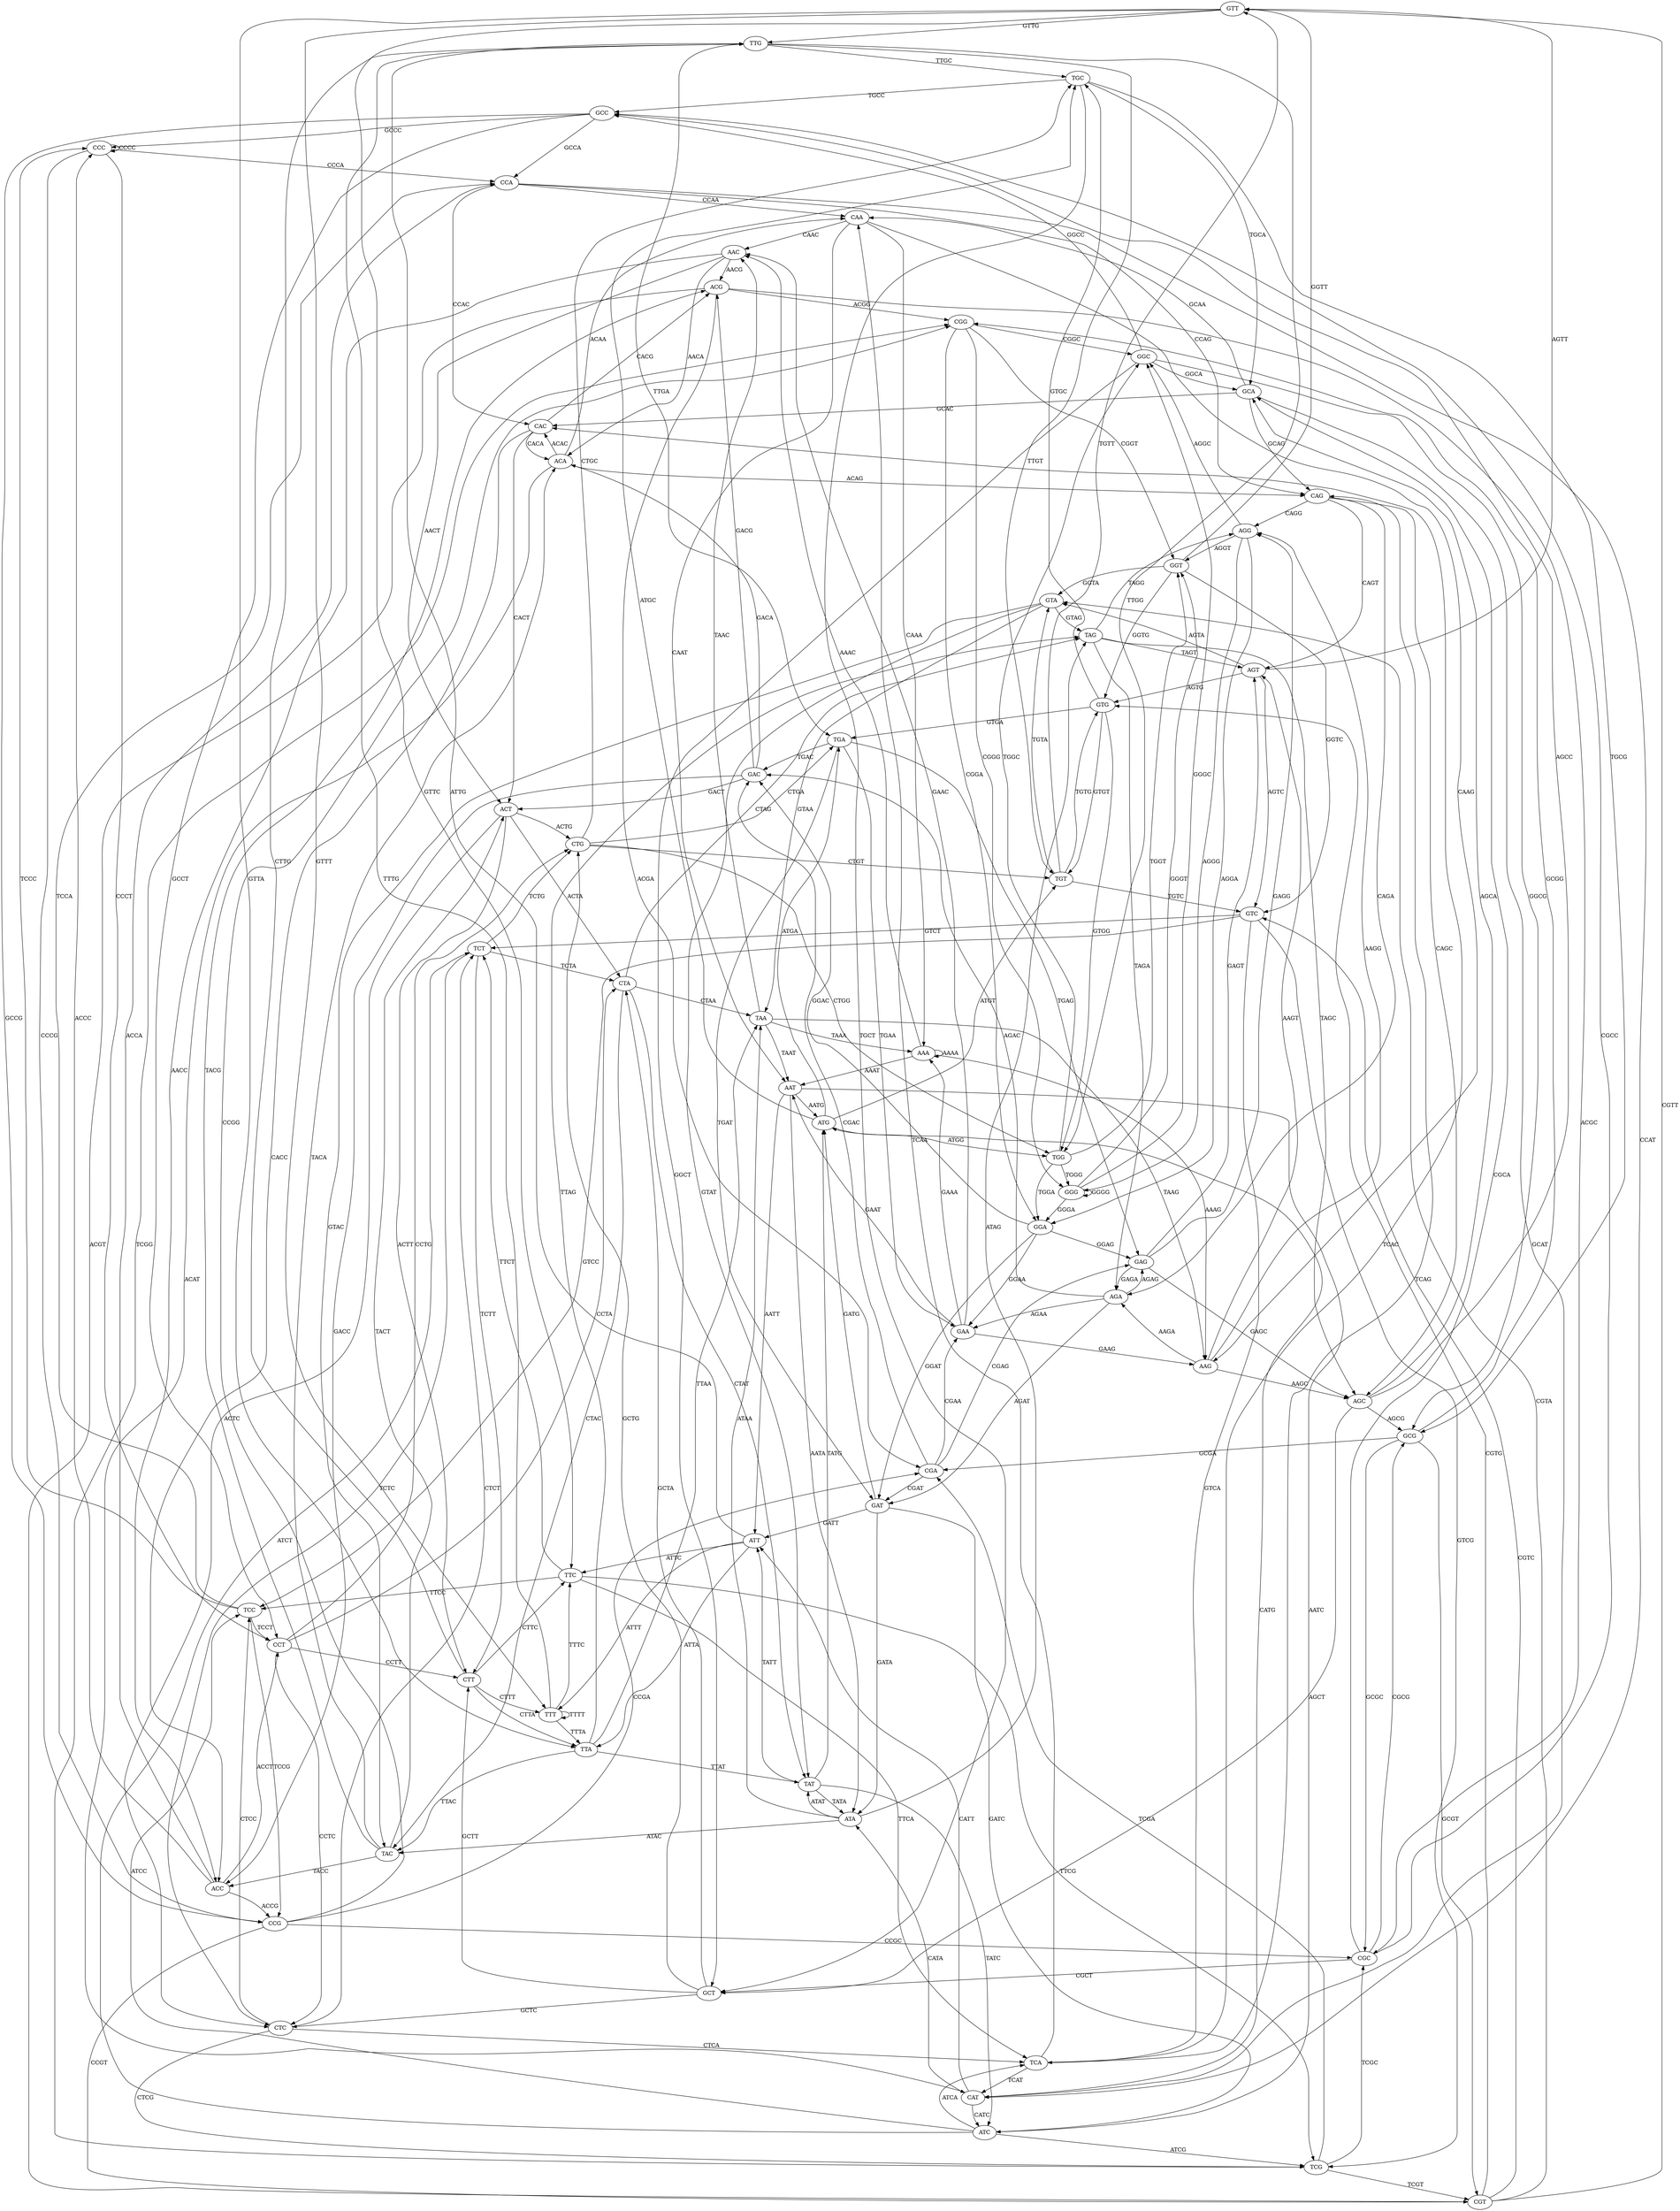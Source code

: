 // De Brujin genome assemble graph
digraph {
	GTT [label=GTT]
	GTT -> TTG [label=GTTG]
	GTT -> TTT [label=GTTT]
	GTT -> TTA [label=GTTA]
	GTT -> TTC [label=GTTC]
	TTG [label=TTG]
	TTG -> TGC [label=TTGC]
	TTG -> TGG [label=TTGG]
	TTG -> TGT [label=TTGT]
	TTG -> TGA [label=TTGA]
	TGC [label=TGC]
	TGC -> GCC [label=TGCC]
	TGC -> GCT [label=TGCT]
	TGC -> GCG [label=TGCG]
	TGC -> GCA [label=TGCA]
	GCC [label=GCC]
	GCC -> CCC [label=GCCC]
	GCC -> CCA [label=GCCA]
	GCC -> CCG [label=GCCG]
	GCC -> CCT [label=GCCT]
	CCC [label=CCC]
	CCC -> CCG [label=CCCG]
	CCC -> CCC [label=CCCC]
	CCC -> CCA [label=CCCA]
	CCC -> CCT [label=CCCT]
	CCG [label=CCG]
	CCG -> CGG [label=CCGG]
	CCG -> CGC [label=CCGC]
	CCG -> CGT [label=CCGT]
	CCG -> CGA [label=CCGA]
	CGG [label=CGG]
	CGG -> GGC [label=CGGC]
	CGG -> GGG [label=CGGG]
	CGG -> GGA [label=CGGA]
	CGG -> GGT [label=CGGT]
	GGC [label=GGC]
	GGC -> GCA [label=GGCA]
	GGC -> GCC [label=GGCC]
	GGC -> GCT [label=GGCT]
	GGC -> GCG [label=GGCG]
	GCA [label=GCA]
	GCA -> CAA [label=GCAA]
	GCA -> CAT [label=GCAT]
	GCA -> CAG [label=GCAG]
	GCA -> CAC [label=GCAC]
	CAA [label=CAA]
	CAA -> AAC [label=CAAC]
	CAA -> AAG [label=CAAG]
	CAA -> AAT [label=CAAT]
	CAA -> AAA [label=CAAA]
	AAC [label=AAC]
	AAC -> ACG [label=AACG]
	AAC -> ACC [label=AACC]
	AAC -> ACT [label=AACT]
	AAC -> ACA [label=AACA]
	ACG [label=ACG]
	ACG -> CGG [label=ACGG]
	ACG -> CGC [label=ACGC]
	ACG -> CGA [label=ACGA]
	ACG -> CGT [label=ACGT]
	CCA [label=CCA]
	CCA -> CAG [label=CCAG]
	CCA -> CAA [label=CCAA]
	CCA -> CAC [label=CCAC]
	CCA -> CAT [label=CCAT]
	CAG [label=CAG]
	CAG -> AGG [label=CAGG]
	CAG -> AGC [label=CAGC]
	CAG -> AGA [label=CAGA]
	CAG -> AGT [label=CAGT]
	AGG [label=AGG]
	AGG -> GGT [label=AGGT]
	AGG -> GGC [label=AGGC]
	AGG -> GGA [label=AGGA]
	AGG -> GGG [label=AGGG]
	GGT [label=GGT]
	GGT -> GTC [label=GGTC]
	GGT -> GTG [label=GGTG]
	GGT -> GTT [label=GGTT]
	GGT -> GTA [label=GGTA]
	GTC [label=GTC]
	GTC -> TCT [label=GTCT]
	GTC -> TCA [label=GTCA]
	GTC -> TCG [label=GTCG]
	GTC -> TCC [label=GTCC]
	TCT [label=TCT]
	TCT -> CTG [label=TCTG]
	TCT -> CTC [label=TCTC]
	TCT -> CTT [label=TCTT]
	TCT -> CTA [label=TCTA]
	CTG [label=CTG]
	CTG -> TGT [label=CTGT]
	CTG -> TGA [label=CTGA]
	CTG -> TGG [label=CTGG]
	CTG -> TGC [label=CTGC]
	TGT [label=TGT]
	TGT -> GTG [label=TGTG]
	TGT -> GTT [label=TGTT]
	TGT -> GTC [label=TGTC]
	TGT -> GTA [label=TGTA]
	GTG [label=GTG]
	GTG -> TGC [label=GTGC]
	GTG -> TGT [label=GTGT]
	GTG -> TGG [label=GTGG]
	GTG -> TGA [label=GTGA]
	AAG [label=AAG]
	AAG -> AGT [label=AAGT]
	AAG -> AGG [label=AAGG]
	AAG -> AGA [label=AAGA]
	AAG -> AGC [label=AAGC]
	AGT [label=AGT]
	AGT -> GTG [label=AGTG]
	AGT -> GTA [label=AGTA]
	AGT -> GTC [label=AGTC]
	AGT -> GTT [label=AGTT]
	TTT [label=TTT]
	TTT -> TTG [label=TTTG]
	TTT -> TTT [label=TTTT]
	TTT -> TTA [label=TTTA]
	TTT -> TTC [label=TTTC]
	GCT [label=GCT]
	GCT -> CTG [label=GCTG]
	GCT -> CTT [label=GCTT]
	GCT -> CTC [label=GCTC]
	GCT -> CTA [label=GCTA]
	TGA [label=TGA]
	TGA -> GAC [label=TGAC]
	TGA -> GAT [label=TGAT]
	TGA -> GAA [label=TGAA]
	TGA -> GAG [label=TGAG]
	GAC [label=GAC]
	GAC -> ACG [label=GACG]
	GAC -> ACT [label=GACT]
	GAC -> ACC [label=GACC]
	GAC -> ACA [label=GACA]
	CGC [label=CGC]
	CGC -> GCA [label=CGCA]
	CGC -> GCC [label=CGCC]
	CGC -> GCG [label=CGCG]
	CGC -> GCT [label=CGCT]
	ACC [label=ACC]
	ACC -> CCT [label=ACCT]
	ACC -> CCA [label=ACCA]
	ACC -> CCC [label=ACCC]
	ACC -> CCG [label=ACCG]
	CCT [label=CCT]
	CCT -> CTC [label=CCTC]
	CCT -> CTT [label=CCTT]
	CCT -> CTG [label=CCTG]
	CCT -> CTA [label=CCTA]
	CTC [label=CTC]
	CTC -> TCC [label=CTCC]
	CTC -> TCA [label=CTCA]
	CTC -> TCG [label=CTCG]
	CTC -> TCT [label=CTCT]
	TCC [label=TCC]
	TCC -> CCA [label=TCCA]
	TCC -> CCT [label=TCCT]
	TCC -> CCC [label=TCCC]
	TCC -> CCG [label=TCCG]
	CAC [label=CAC]
	CAC -> ACT [label=CACT]
	CAC -> ACC [label=CACC]
	CAC -> ACA [label=CACA]
	CAC -> ACG [label=CACG]
	ACT [label=ACT]
	ACT -> CTG [label=ACTG]
	ACT -> CTC [label=ACTC]
	ACT -> CTT [label=ACTT]
	ACT -> CTA [label=ACTA]
	TGG [label=TGG]
	TGG -> GGC [label=TGGC]
	TGG -> GGG [label=TGGG]
	TGG -> GGT [label=TGGT]
	TGG -> GGA [label=TGGA]
	GGG [label=GGG]
	GGG -> GGG [label=GGGG]
	GGG -> GGC [label=GGGC]
	GGG -> GGA [label=GGGA]
	GGG -> GGT [label=GGGT]
	CTT [label=CTT]
	CTT -> TTG [label=CTTG]
	CTT -> TTT [label=CTTT]
	CTT -> TTC [label=CTTC]
	CTT -> TTA [label=CTTA]
	TCA [label=TCA]
	TCA -> CAT [label=TCAT]
	TCA -> CAG [label=TCAG]
	TCA -> CAA [label=TCAA]
	TCA -> CAC [label=TCAC]
	CAT [label=CAT]
	CAT -> ATG [label=CATG]
	CAT -> ATC [label=CATC]
	CAT -> ATA [label=CATA]
	CAT -> ATT [label=CATT]
	ATG [label=ATG]
	ATG -> TGG [label=ATGG]
	ATG -> TGC [label=ATGC]
	ATG -> TGT [label=ATGT]
	ATG -> TGA [label=ATGA]
	ATC [label=ATC]
	ATC -> TCA [label=ATCA]
	ATC -> TCG [label=ATCG]
	ATC -> TCT [label=ATCT]
	ATC -> TCC [label=ATCC]
	AGC [label=AGC]
	AGC -> GCG [label=AGCG]
	AGC -> GCA [label=AGCA]
	AGC -> GCT [label=AGCT]
	AGC -> GCC [label=AGCC]
	GCG [label=GCG]
	GCG -> CGC [label=GCGC]
	GCG -> CGT [label=GCGT]
	GCG -> CGG [label=GCGG]
	GCG -> CGA [label=GCGA]
	CGT [label=CGT]
	CGT -> GTG [label=CGTG]
	CGT -> GTC [label=CGTC]
	CGT -> GTT [label=CGTT]
	CGT -> GTA [label=CGTA]
	GGA [label=GGA]
	GGA -> GAA [label=GGAA]
	GGA -> GAC [label=GGAC]
	GGA -> GAT [label=GGAT]
	GGA -> GAG [label=GGAG]
	GAA [label=GAA]
	GAA -> AAC [label=GAAC]
	GAA -> AAG [label=GAAG]
	GAA -> AAT [label=GAAT]
	GAA -> AAA [label=GAAA]
	AGA [label=AGA]
	AGA -> GAC [label=AGAC]
	AGA -> GAA [label=AGAA]
	AGA -> GAT [label=AGAT]
	AGA -> GAG [label=AGAG]
	CGA [label=CGA]
	CGA -> GAA [label=CGAA]
	CGA -> GAG [label=CGAG]
	CGA -> GAT [label=CGAT]
	CGA -> GAC [label=CGAC]
	AAT [label=AAT]
	AAT -> ATC [label=AATC]
	AAT -> ATG [label=AATG]
	AAT -> ATT [label=AATT]
	AAT -> ATA [label=AATA]
	TCG [label=TCG]
	TCG -> CGC [label=TCGC]
	TCG -> CGG [label=TCGG]
	TCG -> CGT [label=TCGT]
	TCG -> CGA [label=TCGA]
	GAT [label=GAT]
	GAT -> ATC [label=GATC]
	GAT -> ATG [label=GATG]
	GAT -> ATA [label=GATA]
	GAT -> ATT [label=GATT]
	TTA [label=TTA]
	TTA -> TAG [label=TTAG]
	TTA -> TAC [label=TTAC]
	TTA -> TAT [label=TTAT]
	TTA -> TAA [label=TTAA]
	TAG [label=TAG]
	TAG -> AGT [label=TAGT]
	TAG -> AGG [label=TAGG]
	TAG -> AGC [label=TAGC]
	TAG -> AGA [label=TAGA]
	GTA [label=GTA]
	GTA -> TAT [label=GTAT]
	GTA -> TAC [label=GTAC]
	GTA -> TAG [label=GTAG]
	GTA -> TAA [label=GTAA]
	TAT [label=TAT]
	TAT -> ATT [label=TATT]
	TAT -> ATC [label=TATC]
	TAT -> ATA [label=TATA]
	TAT -> ATG [label=TATG]
	ATT [label=ATT]
	ATT -> TTC [label=ATTC]
	ATT -> TTA [label=ATTA]
	ATT -> TTG [label=ATTG]
	ATT -> TTT [label=ATTT]
	TTC [label=TTC]
	TTC -> TCC [label=TTCC]
	TTC -> TCG [label=TTCG]
	TTC -> TCT [label=TTCT]
	TTC -> TCA [label=TTCA]
	ATA [label=ATA]
	ATA -> TAA [label=ATAA]
	ATA -> TAT [label=ATAT]
	ATA -> TAC [label=ATAC]
	ATA -> TAG [label=ATAG]
	TAA [label=TAA]
	TAA -> AAG [label=TAAG]
	TAA -> AAC [label=TAAC]
	TAA -> AAT [label=TAAT]
	TAA -> AAA [label=TAAA]
	TAC [label=TAC]
	TAC -> ACT [label=TACT]
	TAC -> ACC [label=TACC]
	TAC -> ACA [label=TACA]
	TAC -> ACG [label=TACG]
	AAA [label=AAA]
	AAA -> AAA [label=AAAA]
	AAA -> AAT [label=AAAT]
	AAA -> AAC [label=AAAC]
	AAA -> AAG [label=AAAG]
	CTA [label=CTA]
	CTA -> TAC [label=CTAC]
	CTA -> TAT [label=CTAT]
	CTA -> TAG [label=CTAG]
	CTA -> TAA [label=CTAA]
	GAG [label=GAG]
	GAG -> AGC [label=GAGC]
	GAG -> AGG [label=GAGG]
	GAG -> AGA [label=GAGA]
	GAG -> AGT [label=GAGT]
	ACA [label=ACA]
	ACA -> CAT [label=ACAT]
	ACA -> CAG [label=ACAG]
	ACA -> CAA [label=ACAA]
	ACA -> CAC [label=ACAC]
}
